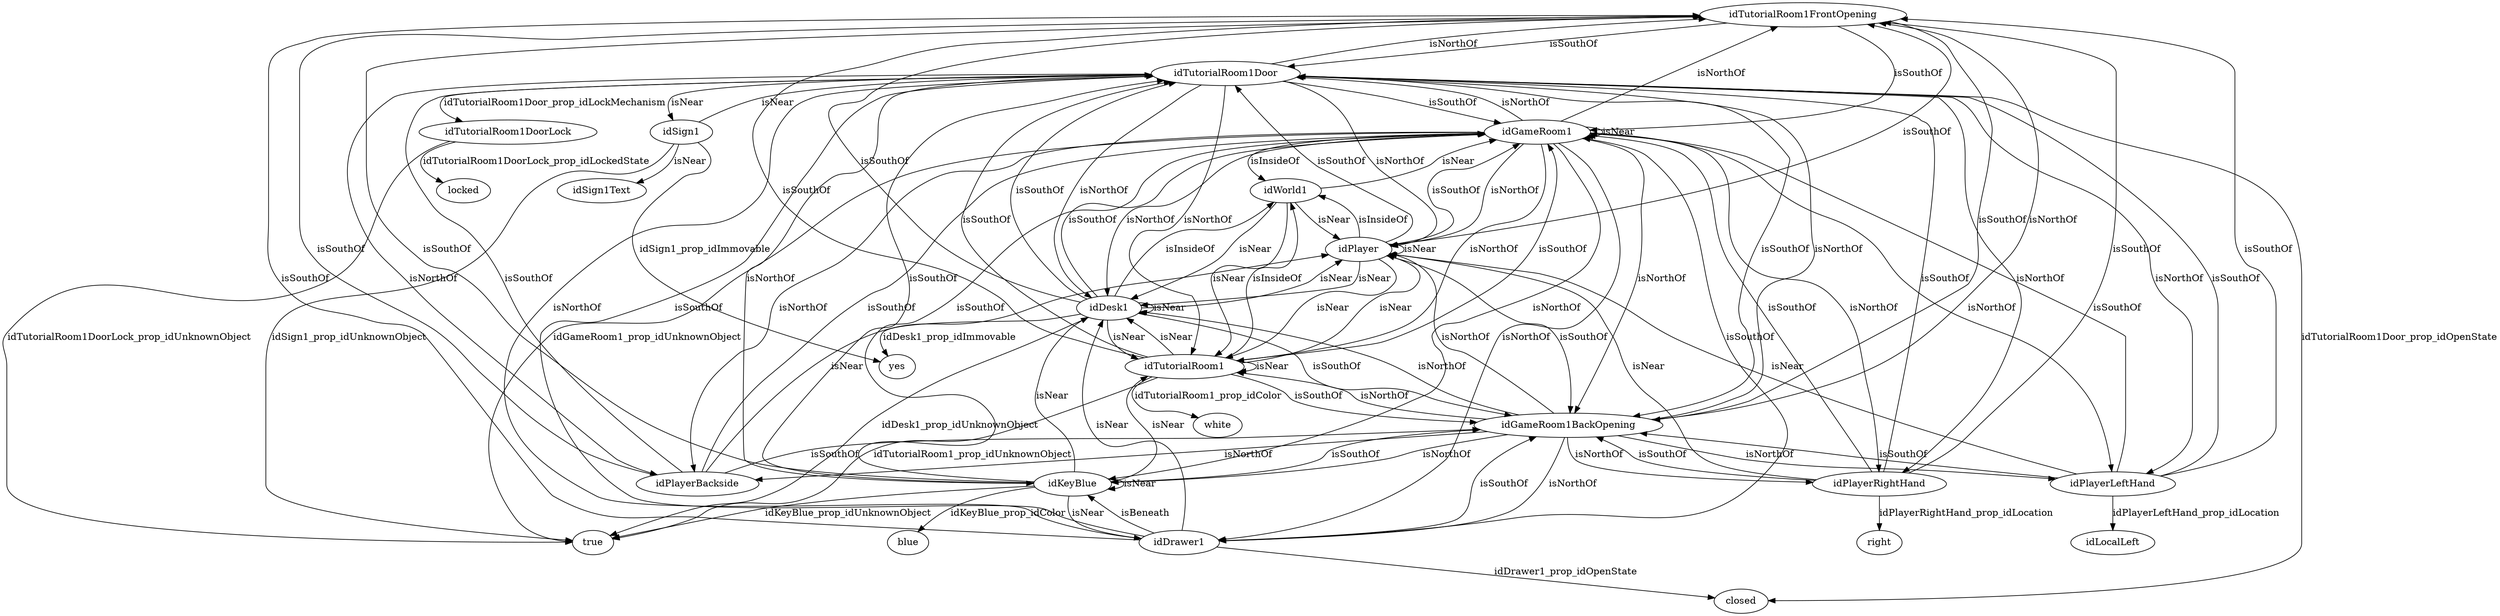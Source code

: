 digraph  {
idTutorialRoom1FrontOpening [node_type=entity_node];
idTutorialRoom1Door [node_type=entity_node];
idGameRoom1 [node_type=entity_node];
idGameRoom1BackOpening [node_type=entity_node];
idTutorialRoom1 [node_type=entity_node];
idDesk1 [node_type=entity_node];
idDrawer1 [node_type=entity_node];
idKeyBlue [node_type=entity_node];
idPlayer [node_type=entity_node];
idPlayerBackside [node_type=entity_node];
idPlayerLeftHand [node_type=entity_node];
idPlayerRightHand [node_type=entity_node];
closed [node_type=property_node];
idWorld1 [node_type=entity_node];
idTutorialRoom1DoorLock [node_type=property_node];
locked [node_type=property_node];
true [node_type=property_node];
blue [node_type=property_node];
idSign1 [node_type=entity_node];
yes [node_type=property_node];
idSign1Text [node_type=entity_node];
white [node_type=property_node];
idLocalLeft [node_type=property_node];
right [node_type=property_node];
idTutorialRoom1FrontOpening -> idTutorialRoom1Door  [edge_type=relationship, label=isSouthOf];
idTutorialRoom1FrontOpening -> idGameRoom1  [edge_type=relationship, label=isSouthOf];
idTutorialRoom1FrontOpening -> idGameRoom1BackOpening  [edge_type=relationship, label=isSouthOf];
idTutorialRoom1Door -> closed  [edge_type=property, label=idTutorialRoom1Door_prop_idOpenState];
idTutorialRoom1Door -> idTutorialRoom1DoorLock  [edge_type=property, label=idTutorialRoom1Door_prop_idLockMechanism];
idTutorialRoom1Door -> idTutorialRoom1FrontOpening  [edge_type=relationship, label=isNorthOf];
idTutorialRoom1Door -> idGameRoom1BackOpening  [edge_type=relationship, label=isSouthOf];
idTutorialRoom1Door -> idSign1  [edge_type=relationship, label=isNear];
idTutorialRoom1Door -> idTutorialRoom1  [edge_type=relationship, label=isNorthOf];
idTutorialRoom1Door -> idDesk1  [edge_type=relationship, label=isNorthOf];
idTutorialRoom1Door -> idDrawer1  [edge_type=relationship, label=isNorthOf];
idTutorialRoom1Door -> idKeyBlue  [edge_type=relationship, label=isNorthOf];
idTutorialRoom1Door -> idPlayer  [edge_type=relationship, label=isNorthOf];
idTutorialRoom1Door -> idPlayerBackside  [edge_type=relationship, label=isNorthOf];
idTutorialRoom1Door -> idPlayerLeftHand  [edge_type=relationship, label=isNorthOf];
idTutorialRoom1Door -> idPlayerRightHand  [edge_type=relationship, label=isNorthOf];
idTutorialRoom1Door -> idGameRoom1  [edge_type=relationship, label=isSouthOf];
idGameRoom1 -> true  [edge_type=property, label=idGameRoom1_prop_idUnknownObject];
idGameRoom1 -> idWorld1  [edge_type=relationship, label=isInsideOf];
idGameRoom1 -> idGameRoom1  [edge_type=relationship, label=isNear];
idGameRoom1 -> idTutorialRoom1  [edge_type=relationship, label=isNorthOf];
idGameRoom1 -> idPlayer  [edge_type=relationship, label=isNorthOf];
idGameRoom1 -> idDesk1  [edge_type=relationship, label=isNorthOf];
idGameRoom1 -> idTutorialRoom1Door  [edge_type=relationship, label=isNorthOf];
idGameRoom1 -> idGameRoom1BackOpening  [edge_type=relationship, label=isNorthOf];
idGameRoom1 -> idTutorialRoom1FrontOpening  [edge_type=relationship, label=isNorthOf];
idGameRoom1 -> idDrawer1  [edge_type=relationship, label=isNorthOf];
idGameRoom1 -> idKeyBlue  [edge_type=relationship, label=isNorthOf];
idGameRoom1 -> idPlayerBackside  [edge_type=relationship, label=isNorthOf];
idGameRoom1 -> idPlayerLeftHand  [edge_type=relationship, label=isNorthOf];
idGameRoom1 -> idPlayerRightHand  [edge_type=relationship, label=isNorthOf];
idGameRoom1BackOpening -> idTutorialRoom1Door  [edge_type=relationship, label=isNorthOf];
idGameRoom1BackOpening -> idTutorialRoom1  [edge_type=relationship, label=isNorthOf];
idGameRoom1BackOpening -> idTutorialRoom1FrontOpening  [edge_type=relationship, label=isNorthOf];
idGameRoom1BackOpening -> idDesk1  [edge_type=relationship, label=isNorthOf];
idGameRoom1BackOpening -> idDrawer1  [edge_type=relationship, label=isNorthOf];
idGameRoom1BackOpening -> idKeyBlue  [edge_type=relationship, label=isNorthOf];
idGameRoom1BackOpening -> idPlayer  [edge_type=relationship, label=isNorthOf];
idGameRoom1BackOpening -> idPlayerBackside  [edge_type=relationship, label=isNorthOf];
idGameRoom1BackOpening -> idPlayerLeftHand  [edge_type=relationship, label=isNorthOf];
idGameRoom1BackOpening -> idPlayerRightHand  [edge_type=relationship, label=isNorthOf];
idTutorialRoom1 -> white  [edge_type=property, label=idTutorialRoom1_prop_idColor];
idTutorialRoom1 -> true  [edge_type=property, label=idTutorialRoom1_prop_idUnknownObject];
idTutorialRoom1 -> idPlayer  [edge_type=relationship, label=isNear];
idTutorialRoom1 -> idDesk1  [edge_type=relationship, label=isNear];
idTutorialRoom1 -> idWorld1  [edge_type=relationship, label=isInsideOf];
idTutorialRoom1 -> idGameRoom1  [edge_type=relationship, label=isSouthOf];
idTutorialRoom1 -> idTutorialRoom1  [edge_type=relationship, label=isNear];
idTutorialRoom1 -> idTutorialRoom1Door  [edge_type=relationship, label=isSouthOf];
idTutorialRoom1 -> idGameRoom1BackOpening  [edge_type=relationship, label=isSouthOf];
idTutorialRoom1 -> idTutorialRoom1FrontOpening  [edge_type=relationship, label=isSouthOf];
idDesk1 -> yes  [edge_type=property, label=idDesk1_prop_idImmovable];
idDesk1 -> true  [edge_type=property, label=idDesk1_prop_idUnknownObject];
idDesk1 -> idTutorialRoom1  [edge_type=relationship, label=isNear];
idDesk1 -> idWorld1  [edge_type=relationship, label=isInsideOf];
idDesk1 -> idPlayer  [edge_type=relationship, label=isNear];
idDesk1 -> idDesk1  [edge_type=relationship, label=isNear];
idDesk1 -> idGameRoom1  [edge_type=relationship, label=isSouthOf];
idDesk1 -> idTutorialRoom1Door  [edge_type=relationship, label=isSouthOf];
idDesk1 -> idGameRoom1BackOpening  [edge_type=relationship, label=isSouthOf];
idDesk1 -> idTutorialRoom1FrontOpening  [edge_type=relationship, label=isSouthOf];
idDrawer1 -> closed  [edge_type=property, label=idDrawer1_prop_idOpenState];
idDrawer1 -> idKeyBlue  [edge_type=relationship, label=isBeneath];
idDrawer1 -> idDesk1  [edge_type=relationship, label=isNear];
idDrawer1 -> idGameRoom1  [edge_type=relationship, label=isSouthOf];
idDrawer1 -> idTutorialRoom1Door  [edge_type=relationship, label=isSouthOf];
idDrawer1 -> idGameRoom1BackOpening  [edge_type=relationship, label=isSouthOf];
idDrawer1 -> idTutorialRoom1FrontOpening  [edge_type=relationship, label=isSouthOf];
idKeyBlue -> blue  [edge_type=property, label=idKeyBlue_prop_idColor];
idKeyBlue -> true  [edge_type=property, label=idKeyBlue_prop_idUnknownObject];
idKeyBlue -> idDrawer1  [edge_type=relationship, label=isNear];
idKeyBlue -> idDesk1  [edge_type=relationship, label=isNear];
idKeyBlue -> idTutorialRoom1  [edge_type=relationship, label=isNear];
idKeyBlue -> idKeyBlue  [edge_type=relationship, label=isNear];
idKeyBlue -> idGameRoom1  [edge_type=relationship, label=isSouthOf];
idKeyBlue -> idTutorialRoom1Door  [edge_type=relationship, label=isSouthOf];
idKeyBlue -> idGameRoom1BackOpening  [edge_type=relationship, label=isSouthOf];
idKeyBlue -> idTutorialRoom1FrontOpening  [edge_type=relationship, label=isSouthOf];
idPlayer -> idTutorialRoom1  [edge_type=relationship, label=isNear];
idPlayer -> idWorld1  [edge_type=relationship, label=isInsideOf];
idPlayer -> idPlayer  [edge_type=relationship, label=isNear];
idPlayer -> idDesk1  [edge_type=relationship, label=isNear];
idPlayer -> idGameRoom1  [edge_type=relationship, label=isSouthOf];
idPlayer -> idTutorialRoom1Door  [edge_type=relationship, label=isSouthOf];
idPlayer -> idGameRoom1BackOpening  [edge_type=relationship, label=isSouthOf];
idPlayer -> idTutorialRoom1FrontOpening  [edge_type=relationship, label=isSouthOf];
idPlayerBackside -> idPlayer  [edge_type=relationship, label=isNear];
idPlayerBackside -> idGameRoom1  [edge_type=relationship, label=isSouthOf];
idPlayerBackside -> idTutorialRoom1Door  [edge_type=relationship, label=isSouthOf];
idPlayerBackside -> idGameRoom1BackOpening  [edge_type=relationship, label=isSouthOf];
idPlayerBackside -> idTutorialRoom1FrontOpening  [edge_type=relationship, label=isSouthOf];
idPlayerLeftHand -> idLocalLeft  [edge_type=property, label=idPlayerLeftHand_prop_idLocation];
idPlayerLeftHand -> idPlayer  [edge_type=relationship, label=isNear];
idPlayerLeftHand -> idGameRoom1  [edge_type=relationship, label=isSouthOf];
idPlayerLeftHand -> idTutorialRoom1Door  [edge_type=relationship, label=isSouthOf];
idPlayerLeftHand -> idGameRoom1BackOpening  [edge_type=relationship, label=isSouthOf];
idPlayerLeftHand -> idTutorialRoom1FrontOpening  [edge_type=relationship, label=isSouthOf];
idPlayerRightHand -> right  [edge_type=property, label=idPlayerRightHand_prop_idLocation];
idPlayerRightHand -> idPlayer  [edge_type=relationship, label=isNear];
idPlayerRightHand -> idGameRoom1  [edge_type=relationship, label=isSouthOf];
idPlayerRightHand -> idTutorialRoom1Door  [edge_type=relationship, label=isSouthOf];
idPlayerRightHand -> idGameRoom1BackOpening  [edge_type=relationship, label=isSouthOf];
idPlayerRightHand -> idTutorialRoom1FrontOpening  [edge_type=relationship, label=isSouthOf];
idWorld1 -> idGameRoom1  [edge_type=relationship, label=isNear];
idWorld1 -> idTutorialRoom1  [edge_type=relationship, label=isNear];
idWorld1 -> idPlayer  [edge_type=relationship, label=isNear];
idWorld1 -> idDesk1  [edge_type=relationship, label=isNear];
idTutorialRoom1DoorLock -> locked  [edge_type=property, label=idTutorialRoom1DoorLock_prop_idLockedState];
idTutorialRoom1DoorLock -> true  [edge_type=property, label=idTutorialRoom1DoorLock_prop_idUnknownObject];
idSign1 -> yes  [edge_type=property, label=idSign1_prop_idImmovable];
idSign1 -> true  [edge_type=property, label=idSign1_prop_idUnknownObject];
idSign1 -> idTutorialRoom1Door  [edge_type=relationship, label=isNear];
idSign1 -> idSign1Text  [edge_type=relationship, label=isNear];
}
